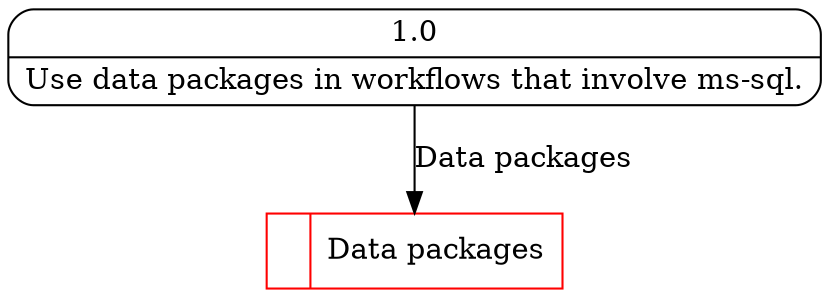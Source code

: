 digraph dfd2{ 
node[shape=record]
1 [label="{<f0> 1.0|<f1> Use data packages in workflows that involve ms-sql. }" shape=Mrecord];
1000 [label="<f0>  |<f1> Data packages " color=red];
1 -> 1000 [label="Data packages"]
}